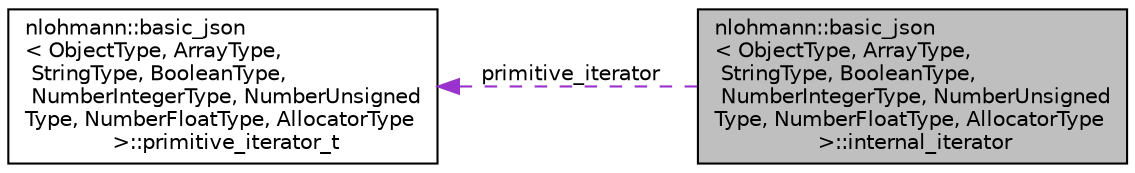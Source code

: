digraph "nlohmann::basic_json&lt; ObjectType, ArrayType, StringType, BooleanType, NumberIntegerType, NumberUnsignedType, NumberFloatType, AllocatorType &gt;::internal_iterator"
{
 // INTERACTIVE_SVG=YES
  edge [fontname="Helvetica",fontsize="10",labelfontname="Helvetica",labelfontsize="10"];
  node [fontname="Helvetica",fontsize="10",shape=record];
  rankdir="LR";
  Node1 [label="nlohmann::basic_json\l\< ObjectType, ArrayType,\l StringType, BooleanType,\l NumberIntegerType, NumberUnsigned\lType, NumberFloatType, AllocatorType\l \>::internal_iterator",height=0.2,width=0.4,color="black", fillcolor="grey75", style="filled", fontcolor="black"];
  Node2 -> Node1 [dir="back",color="darkorchid3",fontsize="10",style="dashed",label=" primitive_iterator" ,fontname="Helvetica"];
  Node2 [label="nlohmann::basic_json\l\< ObjectType, ArrayType,\l StringType, BooleanType,\l NumberIntegerType, NumberUnsigned\lType, NumberFloatType, AllocatorType\l \>::primitive_iterator_t",height=0.2,width=0.4,color="black", fillcolor="white", style="filled",URL="$classnlohmann_1_1basic__json_1_1primitive__iterator__t.html",tooltip="an iterator for primitive JSON types "];
}
